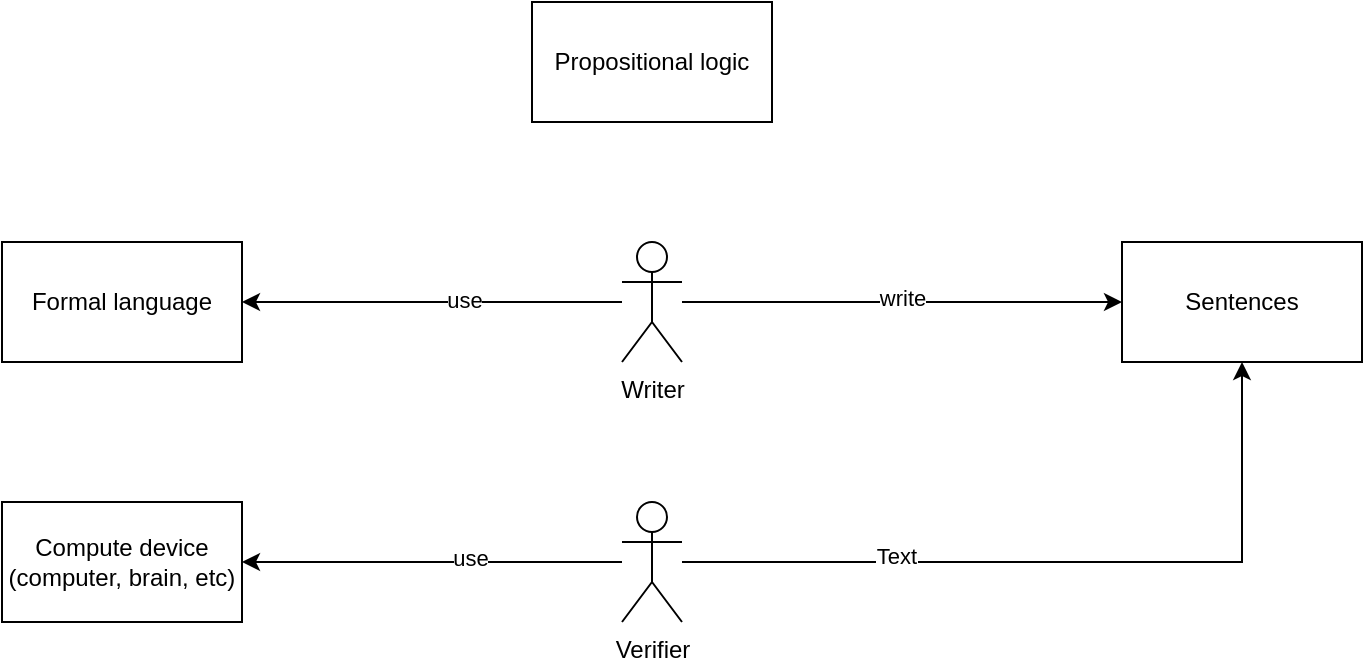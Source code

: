 <mxfile version="25.0.0">
  <diagram name="Page-1" id="LTAM06_SnJjzPH0YoZ9g">
    <mxGraphModel dx="1172" dy="942" grid="1" gridSize="10" guides="1" tooltips="1" connect="1" arrows="1" fold="1" page="1" pageScale="1" pageWidth="827" pageHeight="1169" math="0" shadow="0">
      <root>
        <mxCell id="0" />
        <mxCell id="1" parent="0" />
        <mxCell id="bEHOcinHx2GO_Jd9N_kA-4" style="edgeStyle=orthogonalEdgeStyle;rounded=0;orthogonalLoop=1;jettySize=auto;html=1;" edge="1" parent="1" source="bEHOcinHx2GO_Jd9N_kA-1" target="bEHOcinHx2GO_Jd9N_kA-2">
          <mxGeometry relative="1" as="geometry" />
        </mxCell>
        <mxCell id="bEHOcinHx2GO_Jd9N_kA-5" value="use" style="edgeLabel;html=1;align=center;verticalAlign=middle;resizable=0;points=[];" vertex="1" connectable="0" parent="bEHOcinHx2GO_Jd9N_kA-4">
          <mxGeometry x="-0.162" y="-1" relative="1" as="geometry">
            <mxPoint as="offset" />
          </mxGeometry>
        </mxCell>
        <mxCell id="bEHOcinHx2GO_Jd9N_kA-6" style="edgeStyle=orthogonalEdgeStyle;rounded=0;orthogonalLoop=1;jettySize=auto;html=1;" edge="1" parent="1" source="bEHOcinHx2GO_Jd9N_kA-1" target="bEHOcinHx2GO_Jd9N_kA-3">
          <mxGeometry relative="1" as="geometry" />
        </mxCell>
        <mxCell id="bEHOcinHx2GO_Jd9N_kA-7" value="write" style="edgeLabel;html=1;align=center;verticalAlign=middle;resizable=0;points=[];" vertex="1" connectable="0" parent="bEHOcinHx2GO_Jd9N_kA-6">
          <mxGeometry y="2" relative="1" as="geometry">
            <mxPoint as="offset" />
          </mxGeometry>
        </mxCell>
        <mxCell id="bEHOcinHx2GO_Jd9N_kA-1" value="Writer" style="shape=umlActor;verticalLabelPosition=bottom;verticalAlign=top;html=1;outlineConnect=0;" vertex="1" parent="1">
          <mxGeometry x="350" y="170" width="30" height="60" as="geometry" />
        </mxCell>
        <mxCell id="bEHOcinHx2GO_Jd9N_kA-2" value="Formal language" style="rounded=0;whiteSpace=wrap;html=1;" vertex="1" parent="1">
          <mxGeometry x="40" y="170" width="120" height="60" as="geometry" />
        </mxCell>
        <mxCell id="bEHOcinHx2GO_Jd9N_kA-3" value="Sentences" style="rounded=0;whiteSpace=wrap;html=1;" vertex="1" parent="1">
          <mxGeometry x="600" y="170" width="120" height="60" as="geometry" />
        </mxCell>
        <mxCell id="bEHOcinHx2GO_Jd9N_kA-8" value="Propositional logic" style="rounded=0;whiteSpace=wrap;html=1;" vertex="1" parent="1">
          <mxGeometry x="305" y="50" width="120" height="60" as="geometry" />
        </mxCell>
        <mxCell id="bEHOcinHx2GO_Jd9N_kA-9" value="Compute device (computer, brain, etc)" style="rounded=0;whiteSpace=wrap;html=1;" vertex="1" parent="1">
          <mxGeometry x="40" y="300" width="120" height="60" as="geometry" />
        </mxCell>
        <mxCell id="bEHOcinHx2GO_Jd9N_kA-16" style="edgeStyle=orthogonalEdgeStyle;rounded=0;orthogonalLoop=1;jettySize=auto;html=1;" edge="1" parent="1" source="bEHOcinHx2GO_Jd9N_kA-13" target="bEHOcinHx2GO_Jd9N_kA-9">
          <mxGeometry relative="1" as="geometry" />
        </mxCell>
        <mxCell id="bEHOcinHx2GO_Jd9N_kA-17" value="use" style="edgeLabel;html=1;align=center;verticalAlign=middle;resizable=0;points=[];" vertex="1" connectable="0" parent="bEHOcinHx2GO_Jd9N_kA-16">
          <mxGeometry x="-0.2" y="-2" relative="1" as="geometry">
            <mxPoint as="offset" />
          </mxGeometry>
        </mxCell>
        <mxCell id="bEHOcinHx2GO_Jd9N_kA-18" style="edgeStyle=orthogonalEdgeStyle;rounded=0;orthogonalLoop=1;jettySize=auto;html=1;" edge="1" parent="1" source="bEHOcinHx2GO_Jd9N_kA-13" target="bEHOcinHx2GO_Jd9N_kA-3">
          <mxGeometry relative="1" as="geometry" />
        </mxCell>
        <mxCell id="bEHOcinHx2GO_Jd9N_kA-19" value="Text" style="edgeLabel;html=1;align=center;verticalAlign=middle;resizable=0;points=[];" vertex="1" connectable="0" parent="bEHOcinHx2GO_Jd9N_kA-18">
          <mxGeometry x="-0.437" y="3" relative="1" as="geometry">
            <mxPoint as="offset" />
          </mxGeometry>
        </mxCell>
        <mxCell id="bEHOcinHx2GO_Jd9N_kA-13" value="Verifier" style="shape=umlActor;verticalLabelPosition=bottom;verticalAlign=top;html=1;outlineConnect=0;" vertex="1" parent="1">
          <mxGeometry x="350" y="300" width="30" height="60" as="geometry" />
        </mxCell>
      </root>
    </mxGraphModel>
  </diagram>
</mxfile>
